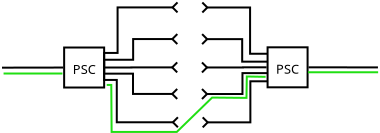 <?xml version="1.0" encoding="UTF-8"?>
<dia:diagram xmlns:dia="http://www.lysator.liu.se/~alla/dia/">
  <dia:layer name="Background" visible="true" active="true">
    <dia:group>
      <dia:object type="SDL - Task" version="1" id="O0">
        <dia:attribute name="obj_pos">
          <dia:point val="21.945,10.293"/>
        </dia:attribute>
        <dia:attribute name="obj_bb">
          <dia:rectangle val="21.895,10.242;23.995,12.342"/>
        </dia:attribute>
        <dia:attribute name="meta">
          <dia:composite type="dict"/>
        </dia:attribute>
        <dia:attribute name="elem_corner">
          <dia:point val="21.945,10.293"/>
        </dia:attribute>
        <dia:attribute name="elem_width">
          <dia:real val="2"/>
        </dia:attribute>
        <dia:attribute name="elem_height">
          <dia:real val="2"/>
        </dia:attribute>
        <dia:attribute name="line_width">
          <dia:real val="0.1"/>
        </dia:attribute>
        <dia:attribute name="line_colour">
          <dia:color val="#000000"/>
        </dia:attribute>
        <dia:attribute name="fill_colour">
          <dia:color val="#ffffff"/>
        </dia:attribute>
        <dia:attribute name="show_background">
          <dia:boolean val="true"/>
        </dia:attribute>
        <dia:attribute name="line_style">
          <dia:enum val="0"/>
          <dia:real val="1"/>
        </dia:attribute>
        <dia:attribute name="padding">
          <dia:real val="0.1"/>
        </dia:attribute>
        <dia:attribute name="text">
          <dia:composite type="text">
            <dia:attribute name="string">
              <dia:string>#PSC#</dia:string>
            </dia:attribute>
            <dia:attribute name="font">
              <dia:font family="sans" style="0" name="Helvetica"/>
            </dia:attribute>
            <dia:attribute name="height">
              <dia:real val="0.8"/>
            </dia:attribute>
            <dia:attribute name="pos">
              <dia:point val="22.945,11.492"/>
            </dia:attribute>
            <dia:attribute name="color">
              <dia:color val="#000000"/>
            </dia:attribute>
            <dia:attribute name="alignment">
              <dia:enum val="1"/>
            </dia:attribute>
          </dia:composite>
        </dia:attribute>
        <dia:attribute name="flip_horizontal">
          <dia:boolean val="false"/>
        </dia:attribute>
        <dia:attribute name="flip_vertical">
          <dia:boolean val="false"/>
        </dia:attribute>
        <dia:attribute name="subscale">
          <dia:real val="1"/>
        </dia:attribute>
      </dia:object>
      <dia:object type="Standard - ZigZagLine" version="1" id="O1">
        <dia:attribute name="obj_pos">
          <dia:point val="23.945,11.293"/>
        </dia:attribute>
        <dia:attribute name="obj_bb">
          <dia:rectangle val="23.895,7.967;27.934,11.342"/>
        </dia:attribute>
        <dia:attribute name="orth_points">
          <dia:point val="23.945,11.293"/>
          <dia:point val="23.945,10.564"/>
          <dia:point val="24.617,10.564"/>
          <dia:point val="24.617,8.288"/>
          <dia:point val="27.863,8.288"/>
        </dia:attribute>
        <dia:attribute name="orth_orient">
          <dia:enum val="1"/>
          <dia:enum val="0"/>
          <dia:enum val="1"/>
          <dia:enum val="0"/>
        </dia:attribute>
        <dia:attribute name="autorouting">
          <dia:boolean val="false"/>
        </dia:attribute>
        <dia:attribute name="end_arrow">
          <dia:enum val="25"/>
        </dia:attribute>
        <dia:attribute name="end_arrow_length">
          <dia:real val="0.5"/>
        </dia:attribute>
        <dia:attribute name="end_arrow_width">
          <dia:real val="0.5"/>
        </dia:attribute>
        <dia:connections>
          <dia:connection handle="0" to="O0" connection="2"/>
        </dia:connections>
      </dia:object>
      <dia:object type="Standard - ZigZagLine" version="1" id="O2">
        <dia:attribute name="obj_pos">
          <dia:point val="23.945,11.293"/>
        </dia:attribute>
        <dia:attribute name="obj_bb">
          <dia:rectangle val="23.895,9.549;27.925,11.342"/>
        </dia:attribute>
        <dia:attribute name="orth_points">
          <dia:point val="23.945,11.293"/>
          <dia:point val="23.945,10.905"/>
          <dia:point val="25.395,10.905"/>
          <dia:point val="25.395,9.87"/>
          <dia:point val="27.854,9.87"/>
        </dia:attribute>
        <dia:attribute name="orth_orient">
          <dia:enum val="1"/>
          <dia:enum val="0"/>
          <dia:enum val="1"/>
          <dia:enum val="0"/>
        </dia:attribute>
        <dia:attribute name="autorouting">
          <dia:boolean val="false"/>
        </dia:attribute>
        <dia:attribute name="end_arrow">
          <dia:enum val="25"/>
        </dia:attribute>
        <dia:attribute name="end_arrow_length">
          <dia:real val="0.5"/>
        </dia:attribute>
        <dia:attribute name="end_arrow_width">
          <dia:real val="0.5"/>
        </dia:attribute>
        <dia:connections>
          <dia:connection handle="0" to="O0" connection="2"/>
        </dia:connections>
      </dia:object>
      <dia:object type="Standard - ZigZagLine" version="1" id="O3">
        <dia:attribute name="obj_pos">
          <dia:point val="23.945,11.293"/>
        </dia:attribute>
        <dia:attribute name="obj_bb">
          <dia:rectangle val="23.895,10.966;27.919,11.607"/>
        </dia:attribute>
        <dia:attribute name="orth_points">
          <dia:point val="23.945,11.293"/>
          <dia:point val="25.309,11.293"/>
          <dia:point val="25.309,11.287"/>
          <dia:point val="27.848,11.287"/>
        </dia:attribute>
        <dia:attribute name="orth_orient">
          <dia:enum val="0"/>
          <dia:enum val="1"/>
          <dia:enum val="0"/>
        </dia:attribute>
        <dia:attribute name="autorouting">
          <dia:boolean val="false"/>
        </dia:attribute>
        <dia:attribute name="end_arrow">
          <dia:enum val="25"/>
        </dia:attribute>
        <dia:attribute name="end_arrow_length">
          <dia:real val="0.5"/>
        </dia:attribute>
        <dia:attribute name="end_arrow_width">
          <dia:real val="0.5"/>
        </dia:attribute>
        <dia:connections>
          <dia:connection handle="0" to="O0" connection="2"/>
        </dia:connections>
      </dia:object>
      <dia:object type="Standard - ZigZagLine" version="1" id="O4">
        <dia:attribute name="obj_pos">
          <dia:point val="23.945,11.293"/>
        </dia:attribute>
        <dia:attribute name="obj_bb">
          <dia:rectangle val="23.895,11.242;27.919,12.935"/>
        </dia:attribute>
        <dia:attribute name="orth_points">
          <dia:point val="23.945,11.293"/>
          <dia:point val="23.945,11.6"/>
          <dia:point val="25.388,11.6"/>
          <dia:point val="25.388,12.614"/>
          <dia:point val="27.848,12.614"/>
        </dia:attribute>
        <dia:attribute name="orth_orient">
          <dia:enum val="1"/>
          <dia:enum val="0"/>
          <dia:enum val="1"/>
          <dia:enum val="0"/>
        </dia:attribute>
        <dia:attribute name="autorouting">
          <dia:boolean val="false"/>
        </dia:attribute>
        <dia:attribute name="end_arrow">
          <dia:enum val="25"/>
        </dia:attribute>
        <dia:attribute name="end_arrow_length">
          <dia:real val="0.5"/>
        </dia:attribute>
        <dia:attribute name="end_arrow_width">
          <dia:real val="0.5"/>
        </dia:attribute>
        <dia:connections>
          <dia:connection handle="0" to="O0" connection="2"/>
        </dia:connections>
      </dia:object>
      <dia:object type="Standard - ZigZagLine" version="1" id="O5">
        <dia:attribute name="obj_pos">
          <dia:point val="23.945,11.293"/>
        </dia:attribute>
        <dia:attribute name="obj_bb">
          <dia:rectangle val="23.895,11.242;27.953,14.352"/>
        </dia:attribute>
        <dia:attribute name="orth_points">
          <dia:point val="23.945,11.293"/>
          <dia:point val="23.945,11.914"/>
          <dia:point val="24.577,11.914"/>
          <dia:point val="24.577,14.031"/>
          <dia:point val="27.883,14.031"/>
        </dia:attribute>
        <dia:attribute name="orth_orient">
          <dia:enum val="1"/>
          <dia:enum val="0"/>
          <dia:enum val="1"/>
          <dia:enum val="0"/>
        </dia:attribute>
        <dia:attribute name="autorouting">
          <dia:boolean val="false"/>
        </dia:attribute>
        <dia:attribute name="end_arrow">
          <dia:enum val="25"/>
        </dia:attribute>
        <dia:attribute name="end_arrow_length">
          <dia:real val="0.5"/>
        </dia:attribute>
        <dia:attribute name="end_arrow_width">
          <dia:real val="0.5"/>
        </dia:attribute>
        <dia:connections>
          <dia:connection handle="0" to="O0" connection="2"/>
        </dia:connections>
      </dia:object>
      <dia:object type="Standard - ZigZagLine" version="1" id="O6">
        <dia:attribute name="obj_pos">
          <dia:point val="33.117,11.283"/>
        </dia:attribute>
        <dia:attribute name="obj_bb">
          <dia:rectangle val="28.532,7.972;33.167,11.333"/>
        </dia:attribute>
        <dia:attribute name="orth_points">
          <dia:point val="33.117,11.283"/>
          <dia:point val="33.117,10.605"/>
          <dia:point val="31.242,10.605"/>
          <dia:point val="31.242,8.292"/>
          <dia:point val="28.603,8.292"/>
        </dia:attribute>
        <dia:attribute name="orth_orient">
          <dia:enum val="1"/>
          <dia:enum val="0"/>
          <dia:enum val="1"/>
          <dia:enum val="0"/>
        </dia:attribute>
        <dia:attribute name="autorouting">
          <dia:boolean val="false"/>
        </dia:attribute>
        <dia:attribute name="end_arrow">
          <dia:enum val="25"/>
        </dia:attribute>
        <dia:attribute name="end_arrow_length">
          <dia:real val="0.5"/>
        </dia:attribute>
        <dia:attribute name="end_arrow_width">
          <dia:real val="0.5"/>
        </dia:attribute>
        <dia:connections>
          <dia:connection handle="0" to="O11" connection="3"/>
        </dia:connections>
      </dia:object>
      <dia:object type="Standard - ZigZagLine" version="1" id="O7">
        <dia:attribute name="obj_pos">
          <dia:point val="33.117,11.283"/>
        </dia:attribute>
        <dia:attribute name="obj_bb">
          <dia:rectangle val="28.523,9.553;33.167,11.333"/>
        </dia:attribute>
        <dia:attribute name="orth_points">
          <dia:point val="33.117,11.283"/>
          <dia:point val="33.117,11.0"/>
          <dia:point val="30.847,11.0"/>
          <dia:point val="30.847,9.874"/>
          <dia:point val="28.594,9.874"/>
        </dia:attribute>
        <dia:attribute name="orth_orient">
          <dia:enum val="1"/>
          <dia:enum val="0"/>
          <dia:enum val="1"/>
          <dia:enum val="0"/>
        </dia:attribute>
        <dia:attribute name="autorouting">
          <dia:boolean val="false"/>
        </dia:attribute>
        <dia:attribute name="end_arrow">
          <dia:enum val="25"/>
        </dia:attribute>
        <dia:attribute name="end_arrow_length">
          <dia:real val="0.5"/>
        </dia:attribute>
        <dia:attribute name="end_arrow_width">
          <dia:real val="0.5"/>
        </dia:attribute>
        <dia:connections>
          <dia:connection handle="0" to="O11" connection="3"/>
        </dia:connections>
      </dia:object>
      <dia:object type="Standard - ZigZagLine" version="1" id="O8">
        <dia:attribute name="obj_pos">
          <dia:point val="32.067,11.283"/>
        </dia:attribute>
        <dia:attribute name="obj_bb">
          <dia:rectangle val="28.517,10.97;32.117,11.612"/>
        </dia:attribute>
        <dia:attribute name="orth_points">
          <dia:point val="32.067,11.283"/>
          <dia:point val="30.888,11.283"/>
          <dia:point val="30.888,11.291"/>
          <dia:point val="28.587,11.291"/>
        </dia:attribute>
        <dia:attribute name="orth_orient">
          <dia:enum val="0"/>
          <dia:enum val="1"/>
          <dia:enum val="0"/>
        </dia:attribute>
        <dia:attribute name="autorouting">
          <dia:boolean val="false"/>
        </dia:attribute>
        <dia:attribute name="end_arrow">
          <dia:enum val="25"/>
        </dia:attribute>
        <dia:attribute name="end_arrow_length">
          <dia:real val="0.5"/>
        </dia:attribute>
        <dia:attribute name="end_arrow_width">
          <dia:real val="0.5"/>
        </dia:attribute>
        <dia:connections>
          <dia:connection handle="0" to="O11" connection="3"/>
        </dia:connections>
      </dia:object>
      <dia:object type="Standard - ZigZagLine" version="1" id="O9">
        <dia:attribute name="obj_pos">
          <dia:point val="33.117,11.283"/>
        </dia:attribute>
        <dia:attribute name="obj_bb">
          <dia:rectangle val="28.516,11.233;33.167,12.939"/>
        </dia:attribute>
        <dia:attribute name="orth_points">
          <dia:point val="33.117,11.283"/>
          <dia:point val="33.117,11.573"/>
          <dia:point val="30.861,11.573"/>
          <dia:point val="30.861,12.618"/>
          <dia:point val="28.587,12.618"/>
        </dia:attribute>
        <dia:attribute name="orth_orient">
          <dia:enum val="1"/>
          <dia:enum val="0"/>
          <dia:enum val="1"/>
          <dia:enum val="0"/>
        </dia:attribute>
        <dia:attribute name="autorouting">
          <dia:boolean val="false"/>
        </dia:attribute>
        <dia:attribute name="end_arrow">
          <dia:enum val="25"/>
        </dia:attribute>
        <dia:attribute name="end_arrow_length">
          <dia:real val="0.5"/>
        </dia:attribute>
        <dia:attribute name="end_arrow_width">
          <dia:real val="0.5"/>
        </dia:attribute>
        <dia:connections>
          <dia:connection handle="0" to="O11" connection="3"/>
        </dia:connections>
      </dia:object>
      <dia:object type="Standard - ZigZagLine" version="1" id="O10">
        <dia:attribute name="obj_pos">
          <dia:point val="33.117,11.283"/>
        </dia:attribute>
        <dia:attribute name="obj_bb">
          <dia:rectangle val="28.551,11.233;33.167,14.356"/>
        </dia:attribute>
        <dia:attribute name="orth_points">
          <dia:point val="33.117,11.283"/>
          <dia:point val="33.117,11.982"/>
          <dia:point val="31.256,11.982"/>
          <dia:point val="31.256,14.035"/>
          <dia:point val="28.622,14.035"/>
        </dia:attribute>
        <dia:attribute name="orth_orient">
          <dia:enum val="1"/>
          <dia:enum val="0"/>
          <dia:enum val="1"/>
          <dia:enum val="0"/>
        </dia:attribute>
        <dia:attribute name="autorouting">
          <dia:boolean val="false"/>
        </dia:attribute>
        <dia:attribute name="end_arrow">
          <dia:enum val="25"/>
        </dia:attribute>
        <dia:attribute name="end_arrow_length">
          <dia:real val="0.5"/>
        </dia:attribute>
        <dia:attribute name="end_arrow_width">
          <dia:real val="0.5"/>
        </dia:attribute>
        <dia:connections>
          <dia:connection handle="0" to="O11" connection="3"/>
        </dia:connections>
      </dia:object>
      <dia:object type="SDL - Task" version="1" id="O11">
        <dia:attribute name="obj_pos">
          <dia:point val="32.117,10.283"/>
        </dia:attribute>
        <dia:attribute name="obj_bb">
          <dia:rectangle val="32.067,10.233;34.167,12.333"/>
        </dia:attribute>
        <dia:attribute name="meta">
          <dia:composite type="dict"/>
        </dia:attribute>
        <dia:attribute name="elem_corner">
          <dia:point val="32.117,10.283"/>
        </dia:attribute>
        <dia:attribute name="elem_width">
          <dia:real val="2"/>
        </dia:attribute>
        <dia:attribute name="elem_height">
          <dia:real val="2"/>
        </dia:attribute>
        <dia:attribute name="line_width">
          <dia:real val="0.1"/>
        </dia:attribute>
        <dia:attribute name="line_colour">
          <dia:color val="#000000"/>
        </dia:attribute>
        <dia:attribute name="fill_colour">
          <dia:color val="#ffffff"/>
        </dia:attribute>
        <dia:attribute name="show_background">
          <dia:boolean val="true"/>
        </dia:attribute>
        <dia:attribute name="line_style">
          <dia:enum val="0"/>
          <dia:real val="1"/>
        </dia:attribute>
        <dia:attribute name="padding">
          <dia:real val="0.1"/>
        </dia:attribute>
        <dia:attribute name="text">
          <dia:composite type="text">
            <dia:attribute name="string">
              <dia:string>#PSC#</dia:string>
            </dia:attribute>
            <dia:attribute name="font">
              <dia:font family="sans" style="0" name="Helvetica"/>
            </dia:attribute>
            <dia:attribute name="height">
              <dia:real val="0.8"/>
            </dia:attribute>
            <dia:attribute name="pos">
              <dia:point val="33.117,11.483"/>
            </dia:attribute>
            <dia:attribute name="color">
              <dia:color val="#000000"/>
            </dia:attribute>
            <dia:attribute name="alignment">
              <dia:enum val="1"/>
            </dia:attribute>
          </dia:composite>
        </dia:attribute>
        <dia:attribute name="flip_horizontal">
          <dia:boolean val="false"/>
        </dia:attribute>
        <dia:attribute name="flip_vertical">
          <dia:boolean val="false"/>
        </dia:attribute>
        <dia:attribute name="subscale">
          <dia:real val="1"/>
        </dia:attribute>
      </dia:object>
      <dia:object type="Standard - Line" version="0" id="O12">
        <dia:attribute name="obj_pos">
          <dia:point val="18.838,11.3"/>
        </dia:attribute>
        <dia:attribute name="obj_bb">
          <dia:rectangle val="18.788,11.244;21.948,11.35"/>
        </dia:attribute>
        <dia:attribute name="conn_endpoints">
          <dia:point val="18.838,11.3"/>
          <dia:point val="21.898,11.294"/>
        </dia:attribute>
        <dia:attribute name="numcp">
          <dia:int val="1"/>
        </dia:attribute>
        <dia:connections>
          <dia:connection handle="1" to="O0" connection="3"/>
        </dia:connections>
      </dia:object>
      <dia:object type="Standard - Line" version="0" id="O13">
        <dia:attribute name="obj_pos">
          <dia:point val="34.163,11.284"/>
        </dia:attribute>
        <dia:attribute name="obj_bb">
          <dia:rectangle val="34.113,11.234;37.685,11.337"/>
        </dia:attribute>
        <dia:attribute name="conn_endpoints">
          <dia:point val="34.163,11.284"/>
          <dia:point val="37.635,11.287"/>
        </dia:attribute>
        <dia:attribute name="numcp">
          <dia:int val="1"/>
        </dia:attribute>
        <dia:connections>
          <dia:connection handle="0" to="O11" connection="3"/>
        </dia:connections>
      </dia:object>
    </dia:group>
    <dia:object type="Standard - Line" version="0" id="O14">
      <dia:attribute name="obj_pos">
        <dia:point val="18.916,11.593"/>
      </dia:attribute>
      <dia:attribute name="obj_bb">
        <dia:rectangle val="18.866,11.543;21.91,11.643"/>
      </dia:attribute>
      <dia:attribute name="conn_endpoints">
        <dia:point val="18.916,11.593"/>
        <dia:point val="21.86,11.593"/>
      </dia:attribute>
      <dia:attribute name="numcp">
        <dia:int val="1"/>
      </dia:attribute>
      <dia:attribute name="line_color">
        <dia:color val="#20df13"/>
      </dia:attribute>
    </dia:object>
    <dia:object type="Standard - Line" version="0" id="O15">
      <dia:attribute name="obj_pos">
        <dia:point val="34.135,11.53"/>
      </dia:attribute>
      <dia:attribute name="obj_bb">
        <dia:rectangle val="34.085,11.48;37.694,11.582"/>
      </dia:attribute>
      <dia:attribute name="conn_endpoints">
        <dia:point val="34.135,11.53"/>
        <dia:point val="37.644,11.532"/>
      </dia:attribute>
      <dia:attribute name="numcp">
        <dia:int val="1"/>
      </dia:attribute>
      <dia:attribute name="line_color">
        <dia:color val="#20df13"/>
      </dia:attribute>
    </dia:object>
    <dia:object type="Standard - PolyLine" version="0" id="O16">
      <dia:attribute name="obj_pos">
        <dia:point val="24.075,12.164"/>
      </dia:attribute>
      <dia:attribute name="obj_bb">
        <dia:rectangle val="24.025,11.692;32.069,14.565"/>
      </dia:attribute>
      <dia:attribute name="poly_points">
        <dia:point val="24.075,12.164"/>
        <dia:point val="24.302,12.164"/>
        <dia:point val="24.319,14.514"/>
        <dia:point val="27.577,14.514"/>
        <dia:point val="29.344,12.796"/>
        <dia:point val="31.062,12.812"/>
        <dia:point val="31.078,11.742"/>
        <dia:point val="32.019,11.759"/>
      </dia:attribute>
      <dia:attribute name="line_color">
        <dia:color val="#20df13"/>
      </dia:attribute>
    </dia:object>
  </dia:layer>
</dia:diagram>
